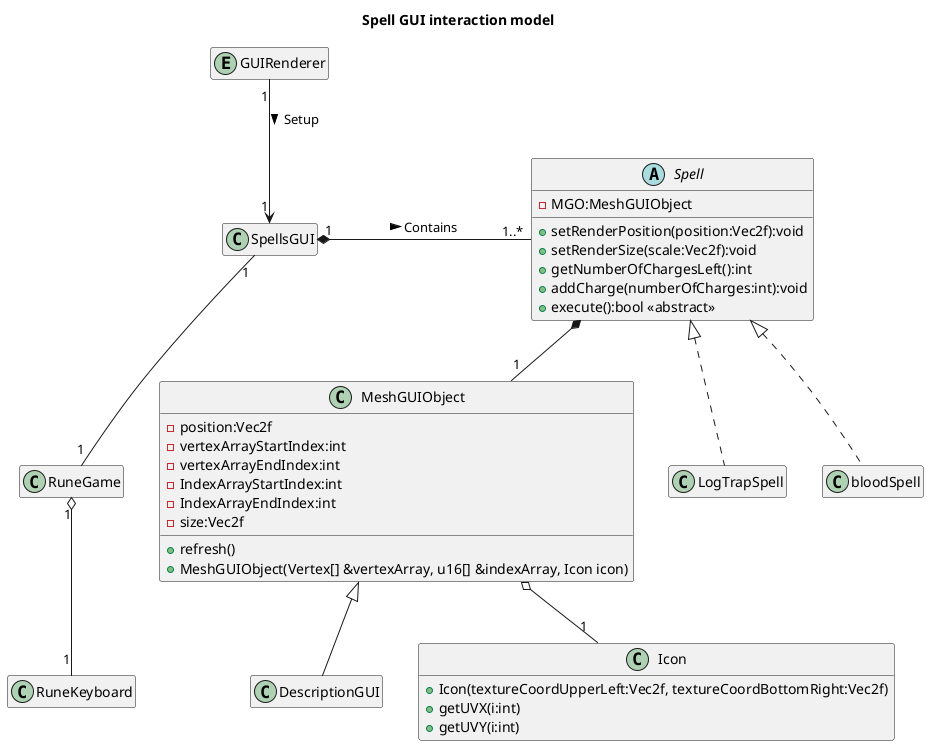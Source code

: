 @startuml Conception

skinparam defaultfontname Verdana
title Spell GUI interaction model

hide empty members
abstract Spell
{
    - MGO:MeshGUIObject
    + setRenderPosition(position:Vec2f):void
    + setRenderSize(scale:Vec2f):void
    + getNumberOfChargesLeft():int
    + addCharge(numberOfCharges:int):void
    + execute():bool <<abstract>>
}
class MeshGUIObject
{
  - position:Vec2f
  - vertexArrayStartIndex:int
  - vertexArrayEndIndex:int
  - IndexArrayStartIndex:int
  - IndexArrayEndIndex:int
  - size:Vec2f
  + refresh()
  + MeshGUIObject(Vertex[] &vertexArray, u16[] &indexArray, Icon icon)
}
class DescriptionGUI extends MeshGUIObject
{

}
class LogTrapSpell implements Spell
{

}
class Icon
{
  + Icon(textureCoordUpperLeft:Vec2f, textureCoordBottomRight:Vec2f)
  + getUVX(i:int)
  + getUVY(i:int)
}
class bloodSpell implements Spell
class SpellsGUI
Entity GUIRenderer
class RuneGame
class RuneKeyboard
GUIRenderer "1"--> "1" SpellsGUI : Setup >
SpellsGUI "1" *- "1..*" Spell : Contains >
SpellsGUI "1" -- "1"  RuneGame
RuneGame "1" o-- "1" RuneKeyboard
Spell *-- "1" MeshGUIObject
MeshGUIObject o-- "1" Icon
@enduml

class Université
class Enseignant{
  prénom: String
  nom: String
  courriel: String
}


Université "1" -- "1..*" Enseignant : Emploie >